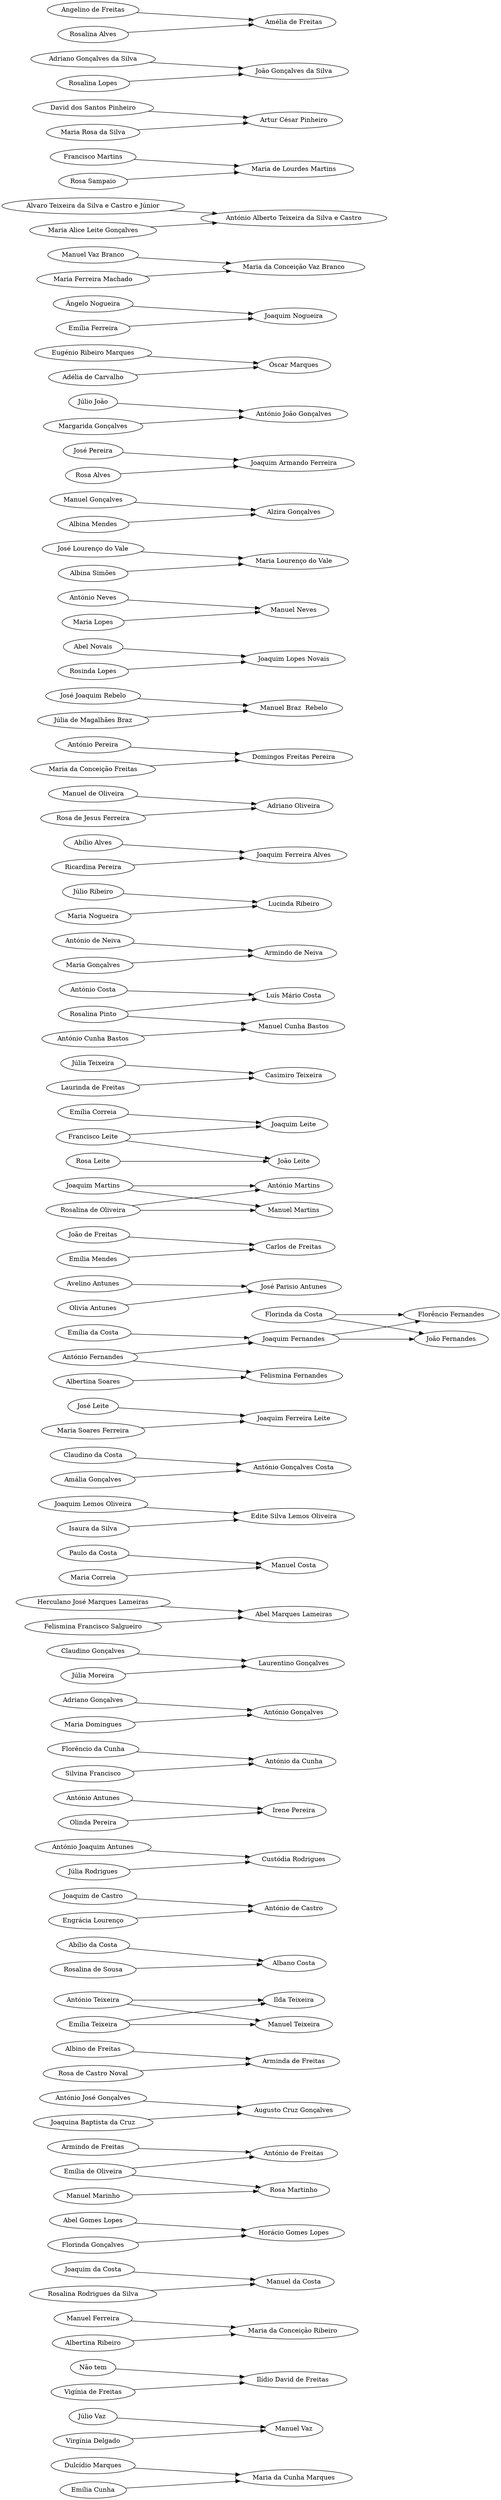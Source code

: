 digraph{
rankdir=LR;
"Dulcídio Marques"->"Maria da Cunha Marques";
"Emília Cunha"->"Maria da Cunha Marques";
"Júlio Vaz "->"Manuel Vaz";
"Virgínia Delgado"->"Manuel Vaz";
"Não tem"->"Ilídio David de Freitas ";
"Vigínia de Freitas"->"Ilídio David de Freitas ";
"Manuel Ferreira"->"Maria da Conceição Ribeiro ";
"Albertina Ribeiro"->"Maria da Conceição Ribeiro ";
"Joaquim da Costa"->"Manuel da Costa";
"Rosalina Rodrigues da Silva"->"Manuel da Costa";
"Abel Gomes Lopes"->"Horácio Gomes Lopes";
"Florinda Gonçalves"->"Horácio Gomes Lopes";
"Armindo de Freitas"->"António de Freitas";
"Emília de Oliveira"->"António de Freitas";
"António José Gonçalves"->"Augusto Cruz Gonçalves";
"Joaquina Baptista da Cruz"->"Augusto Cruz Gonçalves";
"Albino de Freitas"->"Arminda de Freitas";
"Rosa de Castro Noval"->"Arminda de Freitas";
"António Teixeira"->"Ilda Teixeira";
"Emília Teixeira"->"Ilda Teixeira";
"Abílio da Costa"->"Albano Costa";
"Rosalina de Sousa"->"Albano Costa";
"Joaquim de Castro"->"António de Castro";
"Engrácia Lourenço"->"António de Castro";
"António Joaquim Antunes"->"Custódia Rodrigues";
"Júlia Rodrigues"->"Custódia Rodrigues";
"António Antunes"->"Irene Pereira";
"Olinda Pereira"->"Irene Pereira";
"Florêncio da Cunha"->"António da Cunha";
"Silvina Francisco"->"António da Cunha";
"Adriano Gonçalves"->"António Gonçalves";
"Maria Domingues"->"António Gonçalves";
"Claudino Gonçalves"->"Laurentino Gonçalves";
"Júlia Moreira"->"Laurentino Gonçalves";
"Herculano José Marques Lameiras"->"Abel Marques Lameiras";
"Felismina Francisco Salgueiro"->"Abel Marques Lameiras";
"Paulo da Costa"->"Manuel Costa";
"Maria Correia"->"Manuel Costa";
"António Teixeira"->"Manuel Teixeira";
"Emília Teixeira"->"Manuel Teixeira";
"Joaquim Lemos Oliveira"->"Edite Silva Lemos Oliveira";
"Isaura da Silva"->"Edite Silva Lemos Oliveira";
"Claudino da Costa"->"António Gonçalves Costa";
"Amália Gonçalves"->"António Gonçalves Costa";
"José Leite"->"Joaquim Ferreira Leite";
"Maria Soares Ferreira"->"Joaquim Ferreira Leite";
"Joaquim Fernandes"->"Florêncio Fernandes";
"Florinda da Costa"->"Florêncio Fernandes";
"Avelino Antunes"->"José Parisio Antunes";
"Olivia Antunes"->"José Parisio Antunes";
"João de Freitas"->"Carlos de Freitas";
"Emília Mendes"->"Carlos de Freitas";
"Joaquim Martins"->"António Martins";
"Rosalina de Oliveira"->"António Martins";
"Joaquim Martins"->"Manuel Martins";
"Rosalina de Oliveira"->"Manuel Martins";
"Francisco Leite"->"Joaquim Leite";
"Emília Correia"->"Joaquim Leite";
"Manuel Marinho"->"Rosa Martinho";
"Emília de Oliveira"->"Rosa Martinho";
"Júlia Teixeira"->"Casimiro Teixeira";
"Laurinda de Freitas"->"Casimiro Teixeira";
"António Fernandes"->"Joaquim Fernandes";
"Emília da Costa"->"Joaquim Fernandes";
"António Costa"->"Luís Mário Costa";
"Rosalina Pinto"->"Luís Mário Costa";
"António de Neiva"->"Armindo de Neiva";
"Maria Gonçalves"->"Armindo de Neiva";
"Júlio Ribeiro"->"Lucinda Ribeiro";
"Maria Nogueira"->"Lucinda Ribeiro";
"Abílio Alves"->"Joaquim Ferreira Alves";
"Ricardina Pereira"->"Joaquim Ferreira Alves";
"Manuel de Oliveira"->"Adriano Oliveira";
"Rosa de Jesus Ferreira"->"Adriano Oliveira";
"António Pereira"->"Domingos Freitas Pereira";
"Maria da Conceição Freitas"->"Domingos Freitas Pereira";
"José Joaquim Rebelo"->"Manuel Braz  Rebelo";
"Júlia de Magalhães Braz"->"Manuel Braz  Rebelo";
"Abel Novais"->"Joaquim Lopes Novais";
"Rosinda Lopes"->"Joaquim Lopes Novais";
"Joaquim Fernandes"->"João Fernandes";
"Florinda da Costa"->"João Fernandes";
"António Neves"->"Manuel Neves";
"Maria Lopes"->"Manuel Neves";
"José Lourenço do Vale"->"Maria Lourenço do Vale";
"Albina Simões"->"Maria Lourenço do Vale";
"António Cunha Bastos"->"Manuel Cunha Bastos";
"Rosalina Pinto"->"Manuel Cunha Bastos";
"Manuel Gonçalves"->"Alzira Gonçalves";
"Albina Mendes"->"Alzira Gonçalves";
"José Pereira"->"Joaquim Armando Ferreira";
"Rosa Alves"->"Joaquim Armando Ferreira";
"Júlio João"->"António João Gonçalves";
"Margarida Gonçalves"->"António João Gonçalves";
"Eugénio Ribeiro Marques"->"Óscar Marques";
"Adélia de Carvalho"->"Óscar Marques";
"António Fernandes"->"Felismina Fernandes";
"Albertina Soares"->"Felismina Fernandes";
"Ângelo Nogueira"->"Joaquim Nogueira";
"Emília Ferreira"->"Joaquim Nogueira";
"Manuel Vaz Branco"->"Maria da Conceição Vaz Branco";
"Maria Ferreira Machado"->"Maria da Conceição Vaz Branco";
"Francisco Leite"->"João Leite";
"Rosa Leite"->"João Leite";
"Álvaro Teixeira da Silva e Castro e Júnior"->"António Alberto Teixeira da Silva e Castro";
"Maria Alice Leite Gonçalves"->"António Alberto Teixeira da Silva e Castro";
"Francisco Martins"->"Maria de Lourdes Martins";
"Rosa Sampaio"->"Maria de Lourdes Martins";
"David dos Santos Pinheiro"->"Artur César Pinheiro";
"Maria Rosa da Silva"->"Artur César Pinheiro";
"Adriano Gonçalves da Silva"->"João Gonçalves da Silva";
"Rosalina Lopes"->"João Gonçalves da Silva";
"Angelino de Freitas"->"Amélia de Freitas";
"Rosalina Alves"->"Amélia de Freitas";
}
